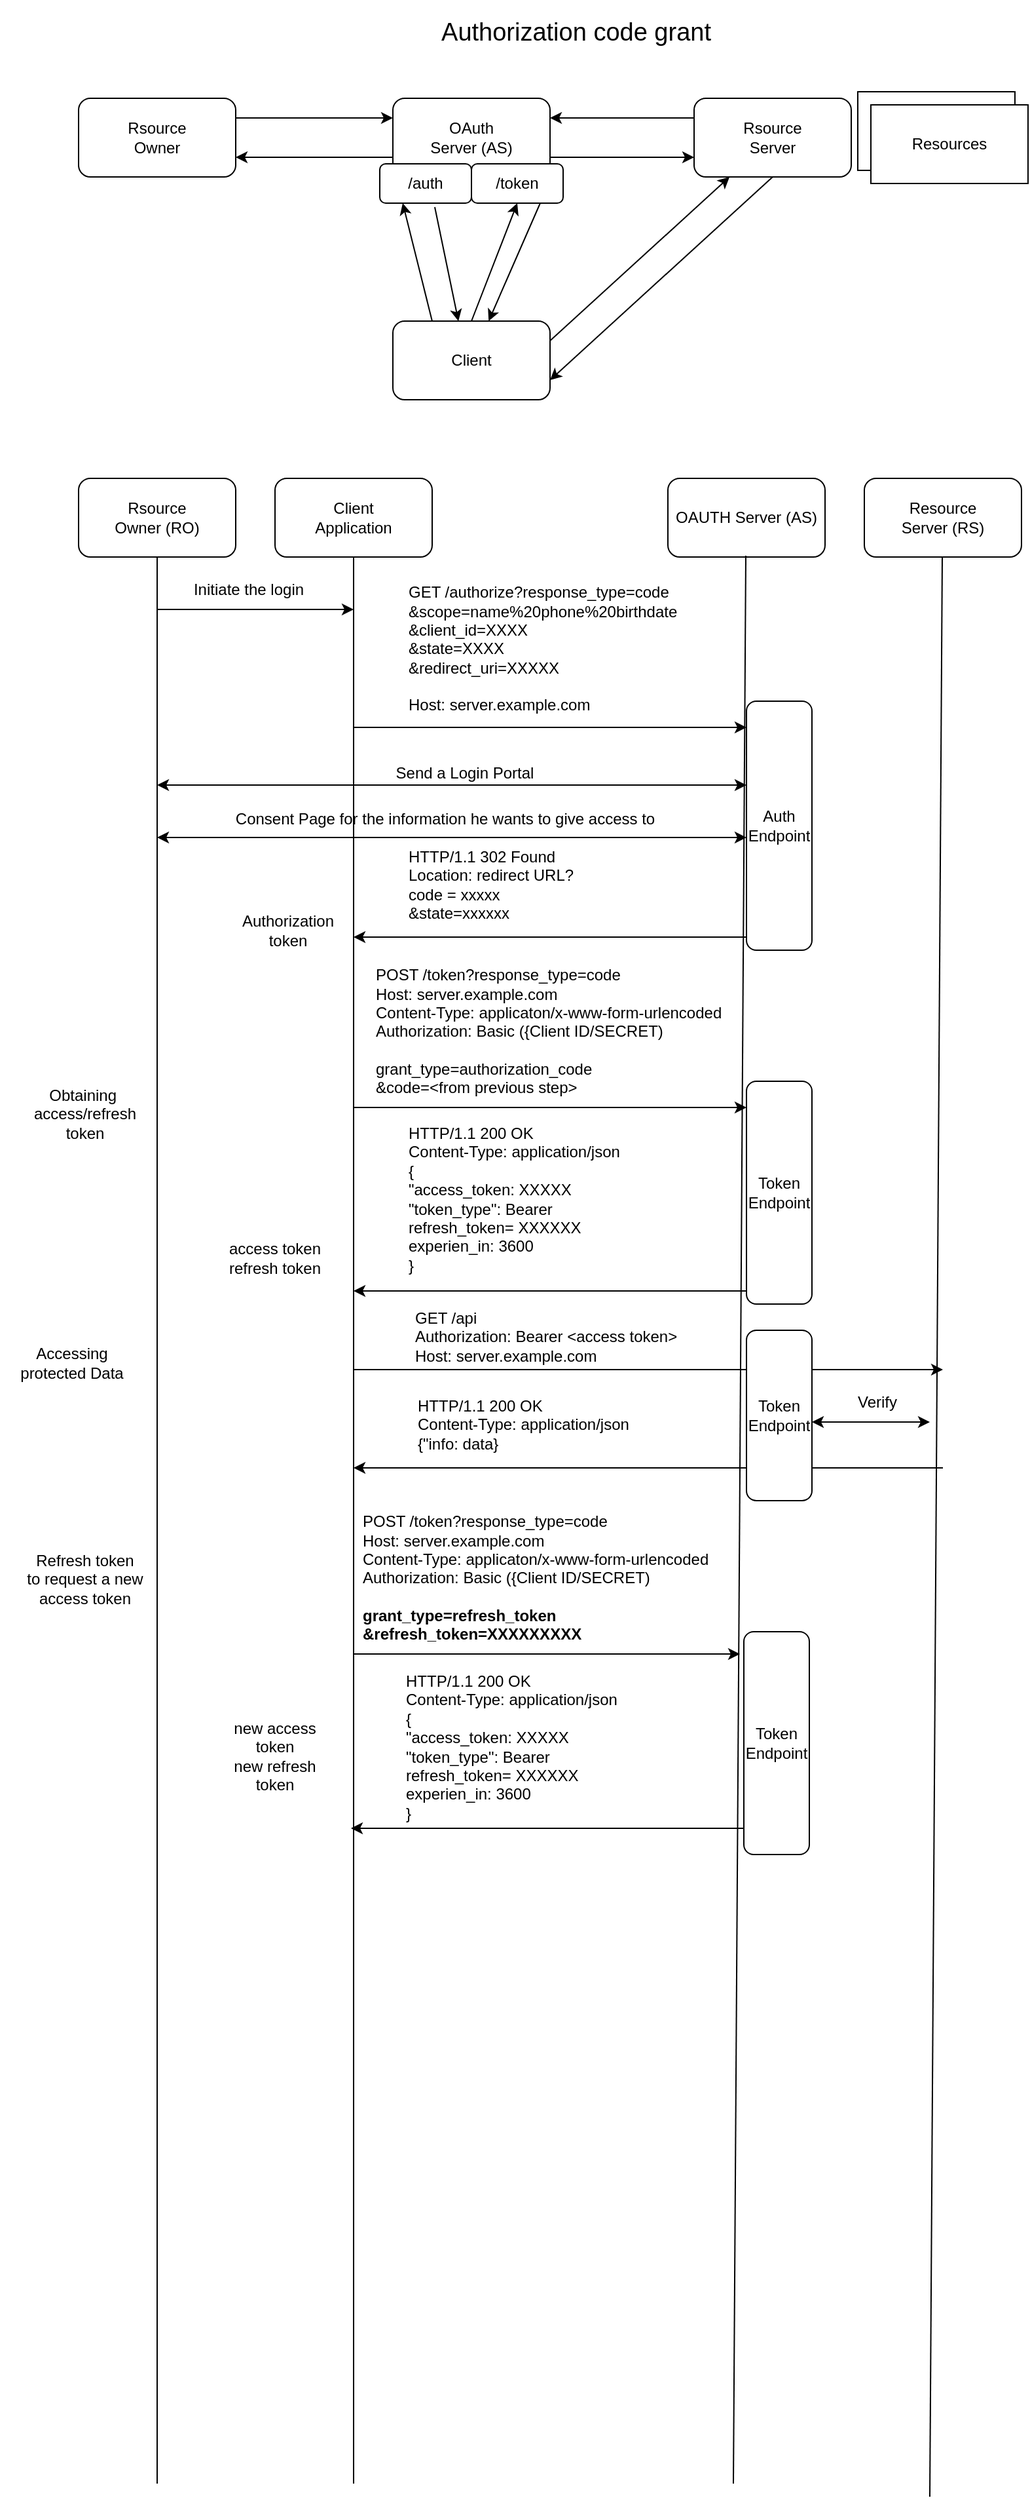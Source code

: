 <mxfile version="20.8.10" type="device" pages="2"><diagram id="IwJhzAMagD-TkyiT0STx" name="Authorization grant code"><mxGraphModel dx="1118" dy="807" grid="1" gridSize="10" guides="1" tooltips="1" connect="1" arrows="1" fold="1" page="1" pageScale="1" pageWidth="827" pageHeight="1169" math="0" shadow="0"><root><mxCell id="0"/><mxCell id="1" parent="0"/><mxCell id="z-Ela-rBqp3BedZfZPQt-11" style="edgeStyle=none;rounded=0;orthogonalLoop=1;jettySize=auto;html=1;exitX=1;exitY=0.25;exitDx=0;exitDy=0;entryX=0;entryY=0.25;entryDx=0;entryDy=0;" parent="1" source="z-Ela-rBqp3BedZfZPQt-1" target="z-Ela-rBqp3BedZfZPQt-2" edge="1"><mxGeometry relative="1" as="geometry"/></mxCell><mxCell id="z-Ela-rBqp3BedZfZPQt-1" value="Rsource&lt;br&gt;Owner" style="rounded=1;whiteSpace=wrap;html=1;" parent="1" vertex="1"><mxGeometry x="70" y="95" width="120" height="60" as="geometry"/></mxCell><mxCell id="z-Ela-rBqp3BedZfZPQt-10" style="edgeStyle=none;rounded=0;orthogonalLoop=1;jettySize=auto;html=1;exitX=0;exitY=0.75;exitDx=0;exitDy=0;entryX=1;entryY=0.75;entryDx=0;entryDy=0;" parent="1" source="z-Ela-rBqp3BedZfZPQt-2" target="z-Ela-rBqp3BedZfZPQt-1" edge="1"><mxGeometry relative="1" as="geometry"/></mxCell><mxCell id="z-Ela-rBqp3BedZfZPQt-16" style="edgeStyle=none;rounded=0;orthogonalLoop=1;jettySize=auto;html=1;exitX=1;exitY=0.75;exitDx=0;exitDy=0;entryX=0;entryY=0.75;entryDx=0;entryDy=0;" parent="1" source="z-Ela-rBqp3BedZfZPQt-2" target="z-Ela-rBqp3BedZfZPQt-5" edge="1"><mxGeometry relative="1" as="geometry"/></mxCell><mxCell id="z-Ela-rBqp3BedZfZPQt-2" value="OAuth&lt;br&gt;Server (AS)" style="rounded=1;whiteSpace=wrap;html=1;" parent="1" vertex="1"><mxGeometry x="310" y="95" width="120" height="60" as="geometry"/></mxCell><mxCell id="z-Ela-rBqp3BedZfZPQt-12" style="edgeStyle=none;rounded=0;orthogonalLoop=1;jettySize=auto;html=1;exitX=0.6;exitY=1.1;exitDx=0;exitDy=0;entryX=0.417;entryY=0;entryDx=0;entryDy=0;entryPerimeter=0;exitPerimeter=0;" parent="1" source="z-Ela-rBqp3BedZfZPQt-3" target="z-Ela-rBqp3BedZfZPQt-8" edge="1"><mxGeometry relative="1" as="geometry"/></mxCell><mxCell id="z-Ela-rBqp3BedZfZPQt-3" value="/auth" style="rounded=1;whiteSpace=wrap;html=1;" parent="1" vertex="1"><mxGeometry x="300" y="145" width="70" height="30" as="geometry"/></mxCell><mxCell id="z-Ela-rBqp3BedZfZPQt-18" style="edgeStyle=none;rounded=0;orthogonalLoop=1;jettySize=auto;html=1;exitX=0.75;exitY=1;exitDx=0;exitDy=0;" parent="1" source="z-Ela-rBqp3BedZfZPQt-4" target="z-Ela-rBqp3BedZfZPQt-8" edge="1"><mxGeometry relative="1" as="geometry"/></mxCell><mxCell id="z-Ela-rBqp3BedZfZPQt-4" value="/token" style="rounded=1;whiteSpace=wrap;html=1;" parent="1" vertex="1"><mxGeometry x="370" y="145" width="70" height="30" as="geometry"/></mxCell><mxCell id="z-Ela-rBqp3BedZfZPQt-14" style="edgeStyle=none;rounded=0;orthogonalLoop=1;jettySize=auto;html=1;exitX=0.5;exitY=1;exitDx=0;exitDy=0;entryX=1;entryY=0.75;entryDx=0;entryDy=0;" parent="1" source="z-Ela-rBqp3BedZfZPQt-5" target="z-Ela-rBqp3BedZfZPQt-8" edge="1"><mxGeometry relative="1" as="geometry"/></mxCell><mxCell id="z-Ela-rBqp3BedZfZPQt-15" style="edgeStyle=none;rounded=0;orthogonalLoop=1;jettySize=auto;html=1;exitX=0;exitY=0.25;exitDx=0;exitDy=0;entryX=1;entryY=0.25;entryDx=0;entryDy=0;" parent="1" source="z-Ela-rBqp3BedZfZPQt-5" target="z-Ela-rBqp3BedZfZPQt-2" edge="1"><mxGeometry relative="1" as="geometry"/></mxCell><mxCell id="z-Ela-rBqp3BedZfZPQt-5" value="Rsource&lt;br&gt;Server" style="rounded=1;whiteSpace=wrap;html=1;" parent="1" vertex="1"><mxGeometry x="540" y="95" width="120" height="60" as="geometry"/></mxCell><mxCell id="z-Ela-rBqp3BedZfZPQt-6" value="" style="rounded=0;whiteSpace=wrap;html=1;" parent="1" vertex="1"><mxGeometry x="665" y="90" width="120" height="60" as="geometry"/></mxCell><mxCell id="z-Ela-rBqp3BedZfZPQt-7" value="Resources" style="rounded=0;whiteSpace=wrap;html=1;" parent="1" vertex="1"><mxGeometry x="675" y="100" width="120" height="60" as="geometry"/></mxCell><mxCell id="z-Ela-rBqp3BedZfZPQt-9" style="rounded=0;orthogonalLoop=1;jettySize=auto;html=1;exitX=0.25;exitY=0;exitDx=0;exitDy=0;entryX=0.25;entryY=1;entryDx=0;entryDy=0;" parent="1" source="z-Ela-rBqp3BedZfZPQt-8" target="z-Ela-rBqp3BedZfZPQt-3" edge="1"><mxGeometry relative="1" as="geometry"/></mxCell><mxCell id="z-Ela-rBqp3BedZfZPQt-13" style="edgeStyle=none;rounded=0;orthogonalLoop=1;jettySize=auto;html=1;exitX=1;exitY=0.25;exitDx=0;exitDy=0;" parent="1" source="z-Ela-rBqp3BedZfZPQt-8" target="z-Ela-rBqp3BedZfZPQt-5" edge="1"><mxGeometry relative="1" as="geometry"/></mxCell><mxCell id="z-Ela-rBqp3BedZfZPQt-17" style="edgeStyle=none;rounded=0;orthogonalLoop=1;jettySize=auto;html=1;exitX=0.5;exitY=0;exitDx=0;exitDy=0;entryX=0.5;entryY=1;entryDx=0;entryDy=0;" parent="1" source="z-Ela-rBqp3BedZfZPQt-8" target="z-Ela-rBqp3BedZfZPQt-4" edge="1"><mxGeometry relative="1" as="geometry"/></mxCell><mxCell id="z-Ela-rBqp3BedZfZPQt-8" value="Client" style="rounded=1;whiteSpace=wrap;html=1;" parent="1" vertex="1"><mxGeometry x="310" y="265" width="120" height="60" as="geometry"/></mxCell><mxCell id="z-Ela-rBqp3BedZfZPQt-19" value="Authorization code grant" style="text;html=1;strokeColor=none;fillColor=none;align=center;verticalAlign=middle;whiteSpace=wrap;rounded=0;fontSize=19;" parent="1" vertex="1"><mxGeometry x="280" y="20" width="340" height="50" as="geometry"/></mxCell><mxCell id="z-Ela-rBqp3BedZfZPQt-24" style="rounded=0;orthogonalLoop=1;jettySize=auto;html=1;exitX=0.5;exitY=1;exitDx=0;exitDy=0;fontSize=19;endArrow=none;endFill=0;" parent="1" source="z-Ela-rBqp3BedZfZPQt-20" edge="1"><mxGeometry relative="1" as="geometry"><mxPoint x="130" y="1915" as="targetPoint"/></mxGeometry></mxCell><mxCell id="z-Ela-rBqp3BedZfZPQt-20" value="Rsource&lt;br&gt;Owner (RO)" style="rounded=1;whiteSpace=wrap;html=1;" parent="1" vertex="1"><mxGeometry x="70" y="385" width="120" height="60" as="geometry"/></mxCell><mxCell id="z-Ela-rBqp3BedZfZPQt-21" value="Resource&lt;br&gt;Server (RS)" style="rounded=1;whiteSpace=wrap;html=1;" parent="1" vertex="1"><mxGeometry x="670" y="385" width="120" height="60" as="geometry"/></mxCell><mxCell id="z-Ela-rBqp3BedZfZPQt-22" value="Client&lt;br&gt;Application" style="rounded=1;whiteSpace=wrap;html=1;" parent="1" vertex="1"><mxGeometry x="220" y="385" width="120" height="60" as="geometry"/></mxCell><mxCell id="z-Ela-rBqp3BedZfZPQt-23" value="OAUTH Server (AS)" style="rounded=1;whiteSpace=wrap;html=1;" parent="1" vertex="1"><mxGeometry x="520" y="385" width="120" height="60" as="geometry"/></mxCell><mxCell id="z-Ela-rBqp3BedZfZPQt-25" style="rounded=0;orthogonalLoop=1;jettySize=auto;html=1;fontSize=19;endArrow=none;endFill=0;" parent="1" edge="1"><mxGeometry relative="1" as="geometry"><mxPoint x="280" y="1915" as="targetPoint"/><mxPoint x="280" y="445" as="sourcePoint"/></mxGeometry></mxCell><mxCell id="z-Ela-rBqp3BedZfZPQt-26" style="rounded=0;orthogonalLoop=1;jettySize=auto;html=1;exitX=0.5;exitY=1;exitDx=0;exitDy=0;fontSize=19;endArrow=none;endFill=0;" parent="1" edge="1"><mxGeometry relative="1" as="geometry"><mxPoint x="570" y="1915" as="targetPoint"/><mxPoint x="579.5" y="444" as="sourcePoint"/></mxGeometry></mxCell><mxCell id="z-Ela-rBqp3BedZfZPQt-27" value="" style="endArrow=classic;html=1;rounded=0;fontSize=19;" parent="1" edge="1"><mxGeometry width="50" height="50" relative="1" as="geometry"><mxPoint x="130" y="485" as="sourcePoint"/><mxPoint x="280" y="485" as="targetPoint"/></mxGeometry></mxCell><mxCell id="z-Ela-rBqp3BedZfZPQt-28" value="" style="endArrow=classic;html=1;rounded=0;fontSize=19;" parent="1" edge="1"><mxGeometry width="50" height="50" relative="1" as="geometry"><mxPoint x="280" y="575" as="sourcePoint"/><mxPoint x="580" y="575" as="targetPoint"/></mxGeometry></mxCell><mxCell id="z-Ela-rBqp3BedZfZPQt-29" value="GET /authorize?response_type=code&lt;br&gt;&amp;amp;scope=name%20phone%20birthdate&lt;br&gt;&amp;amp;client_id=XXXX&lt;br&gt;&amp;amp;state=XXXX&lt;br&gt;&amp;amp;redirect_uri=XXXXX&lt;br&gt;&lt;br&gt;Host: server.example.com" style="text;html=1;strokeColor=none;fillColor=none;align=left;verticalAlign=middle;whiteSpace=wrap;rounded=0;fontSize=12;" parent="1" vertex="1"><mxGeometry x="320" y="465" width="230" height="100" as="geometry"/></mxCell><mxCell id="z-Ela-rBqp3BedZfZPQt-30" value="Initiate the login" style="text;html=1;strokeColor=none;fillColor=none;align=center;verticalAlign=middle;whiteSpace=wrap;rounded=0;fontSize=12;" parent="1" vertex="1"><mxGeometry x="150" y="455" width="100" height="30" as="geometry"/></mxCell><mxCell id="z-Ela-rBqp3BedZfZPQt-31" value="" style="endArrow=classic;startArrow=classic;html=1;rounded=0;fontSize=12;" parent="1" edge="1"><mxGeometry width="50" height="50" relative="1" as="geometry"><mxPoint x="130" y="619" as="sourcePoint"/><mxPoint x="580" y="619" as="targetPoint"/></mxGeometry></mxCell><mxCell id="z-Ela-rBqp3BedZfZPQt-32" value="Send a Login Portal" style="text;html=1;strokeColor=none;fillColor=none;align=center;verticalAlign=middle;whiteSpace=wrap;rounded=0;fontSize=12;" parent="1" vertex="1"><mxGeometry x="290" y="585" width="150" height="50" as="geometry"/></mxCell><mxCell id="z-Ela-rBqp3BedZfZPQt-34" value="" style="endArrow=classic;startArrow=classic;html=1;rounded=0;fontSize=12;" parent="1" edge="1"><mxGeometry width="50" height="50" relative="1" as="geometry"><mxPoint x="130" y="659" as="sourcePoint"/><mxPoint x="580" y="659" as="targetPoint"/></mxGeometry></mxCell><mxCell id="z-Ela-rBqp3BedZfZPQt-35" value="Consent Page for the information he wants to give access to" style="text;html=1;strokeColor=none;fillColor=none;align=center;verticalAlign=middle;whiteSpace=wrap;rounded=0;fontSize=12;" parent="1" vertex="1"><mxGeometry x="180" y="620" width="340" height="50" as="geometry"/></mxCell><mxCell id="z-Ela-rBqp3BedZfZPQt-36" value="" style="endArrow=classic;html=1;rounded=0;fontSize=19;endFill=1;" parent="1" edge="1"><mxGeometry width="50" height="50" relative="1" as="geometry"><mxPoint x="580" y="735" as="sourcePoint"/><mxPoint x="280" y="735" as="targetPoint"/></mxGeometry></mxCell><mxCell id="z-Ela-rBqp3BedZfZPQt-37" value="HTTP/1.1 302 Found&lt;br&gt;Location: redirect URL?&lt;br&gt;code = xxxxx&lt;br&gt;&amp;amp;state=xxxxxx" style="text;html=1;strokeColor=none;fillColor=none;align=left;verticalAlign=middle;whiteSpace=wrap;rounded=0;fontSize=12;" parent="1" vertex="1"><mxGeometry x="320" y="645" width="230" height="100" as="geometry"/></mxCell><mxCell id="z-Ela-rBqp3BedZfZPQt-38" value="Auth&lt;br&gt;Endpoint" style="rounded=1;whiteSpace=wrap;html=1;fontSize=12;" parent="1" vertex="1"><mxGeometry x="580" y="555" width="50" height="190" as="geometry"/></mxCell><mxCell id="z-Ela-rBqp3BedZfZPQt-39" value="Authorization&lt;br&gt;token" style="text;html=1;strokeColor=none;fillColor=none;align=center;verticalAlign=middle;whiteSpace=wrap;rounded=0;fontSize=12;" parent="1" vertex="1"><mxGeometry x="200" y="715" width="60" height="30" as="geometry"/></mxCell><mxCell id="z-Ela-rBqp3BedZfZPQt-40" value="Token&lt;br&gt;Endpoint" style="rounded=1;whiteSpace=wrap;html=1;fontSize=12;" parent="1" vertex="1"><mxGeometry x="580" y="845" width="50" height="170" as="geometry"/></mxCell><mxCell id="z-Ela-rBqp3BedZfZPQt-41" value="" style="endArrow=classic;html=1;rounded=0;fontSize=19;" parent="1" edge="1"><mxGeometry width="50" height="50" relative="1" as="geometry"><mxPoint x="280" y="865" as="sourcePoint"/><mxPoint x="580" y="865" as="targetPoint"/></mxGeometry></mxCell><mxCell id="z-Ela-rBqp3BedZfZPQt-42" value="POST /token?response_type=code&lt;br&gt;Host: server.example.com&lt;br&gt;Content-Type: applicaton/x-www-form-urlencoded&lt;br&gt;Authorization: Basic ({Client ID/SECRET)&lt;br&gt;&lt;br&gt;grant_type=authorization_code&lt;br&gt;&amp;amp;code=&amp;lt;from previous step&amp;gt;" style="text;html=1;strokeColor=none;fillColor=none;align=left;verticalAlign=middle;whiteSpace=wrap;rounded=0;fontSize=12;" parent="1" vertex="1"><mxGeometry x="295" y="757" width="270" height="100" as="geometry"/></mxCell><mxCell id="z-Ela-rBqp3BedZfZPQt-43" value="" style="endArrow=classic;html=1;rounded=0;fontSize=19;endFill=1;" parent="1" edge="1"><mxGeometry width="50" height="50" relative="1" as="geometry"><mxPoint x="580" y="1005" as="sourcePoint"/><mxPoint x="280" y="1005" as="targetPoint"/></mxGeometry></mxCell><mxCell id="z-Ela-rBqp3BedZfZPQt-44" value="HTTP/1.1 200 OK&lt;br&gt;Content-Type: application/json&lt;br&gt;{&lt;br&gt;&quot;access_token: XXXXX&lt;br&gt;&quot;token_type&quot;: Bearer&lt;br&gt;refresh_token= XXXXXX&lt;br&gt;experien_in: 3600&lt;br&gt;}" style="text;html=1;strokeColor=none;fillColor=none;align=left;verticalAlign=middle;whiteSpace=wrap;rounded=0;fontSize=12;" parent="1" vertex="1"><mxGeometry x="320" y="885" width="230" height="100" as="geometry"/></mxCell><mxCell id="z-Ela-rBqp3BedZfZPQt-45" value="access token&lt;br&gt;refresh token" style="text;html=1;strokeColor=none;fillColor=none;align=center;verticalAlign=middle;whiteSpace=wrap;rounded=0;fontSize=12;" parent="1" vertex="1"><mxGeometry x="180" y="955" width="80" height="50" as="geometry"/></mxCell><mxCell id="z-Ela-rBqp3BedZfZPQt-46" style="rounded=0;orthogonalLoop=1;jettySize=auto;html=1;exitX=0.5;exitY=1;exitDx=0;exitDy=0;fontSize=19;endArrow=none;endFill=0;" parent="1" edge="1"><mxGeometry relative="1" as="geometry"><mxPoint x="720" y="1925" as="targetPoint"/><mxPoint x="729.5" y="445" as="sourcePoint"/></mxGeometry></mxCell><mxCell id="z-Ela-rBqp3BedZfZPQt-47" value="" style="endArrow=classic;html=1;rounded=0;fontSize=19;" parent="1" edge="1"><mxGeometry width="50" height="50" relative="1" as="geometry"><mxPoint x="280" y="1065" as="sourcePoint"/><mxPoint x="730" y="1065" as="targetPoint"/></mxGeometry></mxCell><mxCell id="z-Ela-rBqp3BedZfZPQt-48" value="GET /api&lt;br&gt;Authorization: Bearer &amp;lt;access token&amp;gt;&lt;br&gt;Host: server.example.com" style="text;html=1;strokeColor=none;fillColor=none;align=left;verticalAlign=middle;whiteSpace=wrap;rounded=0;fontSize=12;" parent="1" vertex="1"><mxGeometry x="325" y="1015" width="215" height="50" as="geometry"/></mxCell><mxCell id="z-Ela-rBqp3BedZfZPQt-52" value="" style="endArrow=classic;html=1;rounded=0;fontSize=12;strokeColor=default;" parent="1" edge="1"><mxGeometry width="50" height="50" relative="1" as="geometry"><mxPoint x="730" y="1140" as="sourcePoint"/><mxPoint x="280" y="1140" as="targetPoint"/></mxGeometry></mxCell><mxCell id="z-Ela-rBqp3BedZfZPQt-53" value="HTTP/1.1 200 OK&lt;br&gt;Content-Type: application/json&lt;br&gt;{&quot;info: data}" style="text;html=1;strokeColor=none;fillColor=none;align=left;verticalAlign=middle;whiteSpace=wrap;rounded=0;fontSize=12;" parent="1" vertex="1"><mxGeometry x="327" y="1077" width="230" height="60" as="geometry"/></mxCell><mxCell id="z-Ela-rBqp3BedZfZPQt-55" value="Refresh token&lt;br&gt;to request a new access token" style="text;html=1;strokeColor=none;fillColor=none;align=center;verticalAlign=middle;whiteSpace=wrap;rounded=0;fontSize=12;" parent="1" vertex="1"><mxGeometry x="20" y="1185" width="110" height="80" as="geometry"/></mxCell><mxCell id="z-Ela-rBqp3BedZfZPQt-56" value="" style="endArrow=classic;startArrow=classic;html=1;rounded=0;fontSize=12;strokeColor=default;" parent="1" edge="1"><mxGeometry width="50" height="50" relative="1" as="geometry"><mxPoint x="630" y="1105" as="sourcePoint"/><mxPoint x="720" y="1105" as="targetPoint"/></mxGeometry></mxCell><mxCell id="z-Ela-rBqp3BedZfZPQt-57" value="Verify" style="text;html=1;strokeColor=none;fillColor=none;align=center;verticalAlign=middle;whiteSpace=wrap;rounded=0;fontSize=12;" parent="1" vertex="1"><mxGeometry x="650" y="1075" width="60" height="30" as="geometry"/></mxCell><mxCell id="z-Ela-rBqp3BedZfZPQt-58" value="Accessing protected Data" style="text;html=1;strokeColor=none;fillColor=none;align=center;verticalAlign=middle;whiteSpace=wrap;rounded=0;fontSize=12;" parent="1" vertex="1"><mxGeometry x="10" y="1035" width="110" height="50" as="geometry"/></mxCell><mxCell id="z-Ela-rBqp3BedZfZPQt-59" value="Obtaining&amp;nbsp;&lt;br&gt;access/refresh token" style="text;html=1;strokeColor=none;fillColor=none;align=center;verticalAlign=middle;whiteSpace=wrap;rounded=0;fontSize=12;" parent="1" vertex="1"><mxGeometry x="20" y="845" width="110" height="50" as="geometry"/></mxCell><mxCell id="z-Ela-rBqp3BedZfZPQt-60" value="Token&lt;br&gt;Endpoint" style="rounded=1;whiteSpace=wrap;html=1;fontSize=12;" parent="1" vertex="1"><mxGeometry x="580" y="1035" width="50" height="130" as="geometry"/></mxCell><mxCell id="z-Ela-rBqp3BedZfZPQt-61" value="Token&lt;br&gt;Endpoint" style="rounded=1;whiteSpace=wrap;html=1;fontSize=12;" parent="1" vertex="1"><mxGeometry x="578" y="1265" width="50" height="170" as="geometry"/></mxCell><mxCell id="z-Ela-rBqp3BedZfZPQt-62" value="" style="endArrow=classic;html=1;rounded=0;fontSize=19;" parent="1" edge="1"><mxGeometry width="50" height="50" relative="1" as="geometry"><mxPoint x="280" y="1282" as="sourcePoint"/><mxPoint x="575" y="1282" as="targetPoint"/></mxGeometry></mxCell><mxCell id="z-Ela-rBqp3BedZfZPQt-63" value="POST /token?response_type=code&lt;br&gt;Host: server.example.com&lt;br&gt;Content-Type: applicaton/x-www-form-urlencoded&lt;br&gt;Authorization: Basic ({Client ID/SECRET)&lt;br&gt;&lt;br&gt;&lt;b&gt;grant_type=refresh_token&lt;br&gt;&amp;amp;refresh_token=XXXXXXXXX&lt;/b&gt;" style="text;html=1;strokeColor=none;fillColor=none;align=left;verticalAlign=middle;whiteSpace=wrap;rounded=0;fontSize=12;" parent="1" vertex="1"><mxGeometry x="285" y="1174" width="270" height="100" as="geometry"/></mxCell><mxCell id="z-Ela-rBqp3BedZfZPQt-64" value="" style="endArrow=classic;html=1;rounded=0;fontSize=19;endFill=1;" parent="1" edge="1"><mxGeometry width="50" height="50" relative="1" as="geometry"><mxPoint x="578" y="1415" as="sourcePoint"/><mxPoint x="278" y="1415" as="targetPoint"/></mxGeometry></mxCell><mxCell id="z-Ela-rBqp3BedZfZPQt-65" value="HTTP/1.1 200 OK&lt;br&gt;Content-Type: application/json&lt;br&gt;{&lt;br&gt;&quot;access_token: XXXXX&lt;br&gt;&quot;token_type&quot;: Bearer&lt;br&gt;refresh_token= XXXXXX&lt;br&gt;experien_in: 3600&lt;br&gt;}" style="text;html=1;strokeColor=none;fillColor=none;align=left;verticalAlign=middle;whiteSpace=wrap;rounded=0;fontSize=12;" parent="1" vertex="1"><mxGeometry x="318" y="1303" width="230" height="100" as="geometry"/></mxCell><mxCell id="z-Ela-rBqp3BedZfZPQt-66" value="new access token&lt;br&gt;new refresh token" style="text;html=1;strokeColor=none;fillColor=none;align=center;verticalAlign=middle;whiteSpace=wrap;rounded=0;fontSize=12;" parent="1" vertex="1"><mxGeometry x="180" y="1335" width="80" height="50" as="geometry"/></mxCell></root></mxGraphModel></diagram><diagram id="0GfY6WC4pUSoauQCcg_3" name="oidc"><mxGraphModel dx="1118" dy="807" grid="1" gridSize="10" guides="1" tooltips="1" connect="1" arrows="1" fold="1" page="1" pageScale="1" pageWidth="827" pageHeight="1169" math="0" shadow="0"><root><mxCell id="0"/><mxCell id="1" parent="0"/><mxCell id="5GW5R3Zu9hfrz80AdrBG-4" style="edgeStyle=orthogonalEdgeStyle;rounded=0;orthogonalLoop=1;jettySize=auto;html=1;exitX=0.5;exitY=1;exitDx=0;exitDy=0;endArrow=none;endFill=0;" edge="1" parent="1" source="5GW5R3Zu9hfrz80AdrBG-1"><mxGeometry relative="1" as="geometry"><mxPoint x="130" y="1150" as="targetPoint"/></mxGeometry></mxCell><mxCell id="5GW5R3Zu9hfrz80AdrBG-1" value="End&lt;br&gt;user" style="rounded=1;whiteSpace=wrap;html=1;" vertex="1" parent="1"><mxGeometry x="70" y="95" width="120" height="60" as="geometry"/></mxCell><mxCell id="5GW5R3Zu9hfrz80AdrBG-5" style="edgeStyle=orthogonalEdgeStyle;rounded=0;orthogonalLoop=1;jettySize=auto;html=1;exitX=0.5;exitY=1;exitDx=0;exitDy=0;endArrow=none;endFill=0;" edge="1" parent="1" source="5GW5R3Zu9hfrz80AdrBG-2"><mxGeometry relative="1" as="geometry"><mxPoint x="400" y="1150" as="targetPoint"/></mxGeometry></mxCell><mxCell id="5GW5R3Zu9hfrz80AdrBG-2" value="RP&lt;br&gt;(Client)" style="rounded=1;whiteSpace=wrap;html=1;" vertex="1" parent="1"><mxGeometry x="340" y="95" width="120" height="60" as="geometry"/></mxCell><mxCell id="5GW5R3Zu9hfrz80AdrBG-6" style="edgeStyle=orthogonalEdgeStyle;rounded=0;orthogonalLoop=1;jettySize=auto;html=1;exitX=0.5;exitY=1;exitDx=0;exitDy=0;endArrow=none;endFill=0;" edge="1" parent="1" source="5GW5R3Zu9hfrz80AdrBG-3"><mxGeometry relative="1" as="geometry"><mxPoint x="670" y="1150" as="targetPoint"/><Array as="points"><mxPoint x="670" y="470"/><mxPoint x="670" y="470"/></Array></mxGeometry></mxCell><mxCell id="5GW5R3Zu9hfrz80AdrBG-3" value="OP&lt;br&gt;(Authorization Server)" style="rounded=1;whiteSpace=wrap;html=1;" vertex="1" parent="1"><mxGeometry x="610" y="95" width="120" height="60" as="geometry"/></mxCell><mxCell id="5GW5R3Zu9hfrz80AdrBG-7" value="" style="endArrow=classic;html=1;rounded=0;" edge="1" parent="1"><mxGeometry width="50" height="50" relative="1" as="geometry"><mxPoint x="400" y="240" as="sourcePoint"/><mxPoint x="670" y="240" as="targetPoint"/></mxGeometry></mxCell><mxCell id="5GW5R3Zu9hfrz80AdrBG-8" value="AuthN" style="text;html=1;strokeColor=none;fillColor=none;align=center;verticalAlign=middle;whiteSpace=wrap;rounded=0;" vertex="1" parent="1"><mxGeometry x="490" y="210" width="60" height="30" as="geometry"/></mxCell><mxCell id="5GW5R3Zu9hfrz80AdrBG-9" value="" style="endArrow=classic;html=1;rounded=0;startArrow=classic;startFill=1;" edge="1" parent="1"><mxGeometry width="50" height="50" relative="1" as="geometry"><mxPoint x="130" y="340" as="sourcePoint"/><mxPoint x="670" y="340" as="targetPoint"/></mxGeometry></mxCell><mxCell id="5GW5R3Zu9hfrz80AdrBG-10" value="AuthN/AuthZ (Authenticate the user and request authorization" style="text;html=1;strokeColor=none;fillColor=none;align=center;verticalAlign=middle;whiteSpace=wrap;rounded=0;" vertex="1" parent="1"><mxGeometry x="225" y="300" width="350" height="30" as="geometry"/></mxCell><mxCell id="5GW5R3Zu9hfrz80AdrBG-11" value="" style="endArrow=classic;html=1;rounded=0;" edge="1" parent="1"><mxGeometry width="50" height="50" relative="1" as="geometry"><mxPoint x="670" y="460" as="sourcePoint"/><mxPoint x="400" y="460" as="targetPoint"/></mxGeometry></mxCell><mxCell id="5GW5R3Zu9hfrz80AdrBG-12" value="ID Token and usually Access Token" style="text;html=1;strokeColor=none;fillColor=none;align=center;verticalAlign=middle;whiteSpace=wrap;rounded=0;" vertex="1" parent="1"><mxGeometry x="430" y="430" width="190" height="30" as="geometry"/></mxCell><mxCell id="5GW5R3Zu9hfrz80AdrBG-13" value="" style="endArrow=none;html=1;rounded=0;startArrow=classic;startFill=1;endFill=0;" edge="1" parent="1"><mxGeometry width="50" height="50" relative="1" as="geometry"><mxPoint x="670" y="550" as="sourcePoint"/><mxPoint x="400" y="550" as="targetPoint"/></mxGeometry></mxCell><mxCell id="5GW5R3Zu9hfrz80AdrBG-14" value="Request with Access Token" style="text;html=1;strokeColor=none;fillColor=none;align=center;verticalAlign=middle;whiteSpace=wrap;rounded=0;" vertex="1" parent="1"><mxGeometry x="430" y="520" width="190" height="30" as="geometry"/></mxCell><mxCell id="5GW5R3Zu9hfrz80AdrBG-15" value="UserInfo EndPoint" style="rounded=1;whiteSpace=wrap;html=1;" vertex="1" parent="1"><mxGeometry x="670" y="520" width="80" height="120" as="geometry"/></mxCell><mxCell id="5GW5R3Zu9hfrz80AdrBG-16" value="" style="endArrow=classic;html=1;rounded=0;" edge="1" parent="1"><mxGeometry width="50" height="50" relative="1" as="geometry"><mxPoint x="670" y="620" as="sourcePoint"/><mxPoint x="400" y="620" as="targetPoint"/></mxGeometry></mxCell><mxCell id="5GW5R3Zu9hfrz80AdrBG-17" value="Response (User Info claims)" style="text;html=1;strokeColor=none;fillColor=none;align=center;verticalAlign=middle;whiteSpace=wrap;rounded=0;" vertex="1" parent="1"><mxGeometry x="430" y="590" width="190" height="30" as="geometry"/></mxCell></root></mxGraphModel></diagram></mxfile>